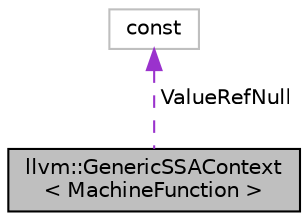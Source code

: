 digraph "llvm::GenericSSAContext&lt; MachineFunction &gt;"
{
 // LATEX_PDF_SIZE
  bgcolor="transparent";
  edge [fontname="Helvetica",fontsize="10",labelfontname="Helvetica",labelfontsize="10"];
  node [fontname="Helvetica",fontsize="10",shape=record];
  Node1 [label="llvm::GenericSSAContext\l\< MachineFunction \>",height=0.2,width=0.4,color="black", fillcolor="grey75", style="filled", fontcolor="black",tooltip=" "];
  Node2 -> Node1 [dir="back",color="darkorchid3",fontsize="10",style="dashed",label=" ValueRefNull" ,fontname="Helvetica"];
  Node2 [label="const",height=0.2,width=0.4,color="grey75",tooltip=" "];
}
